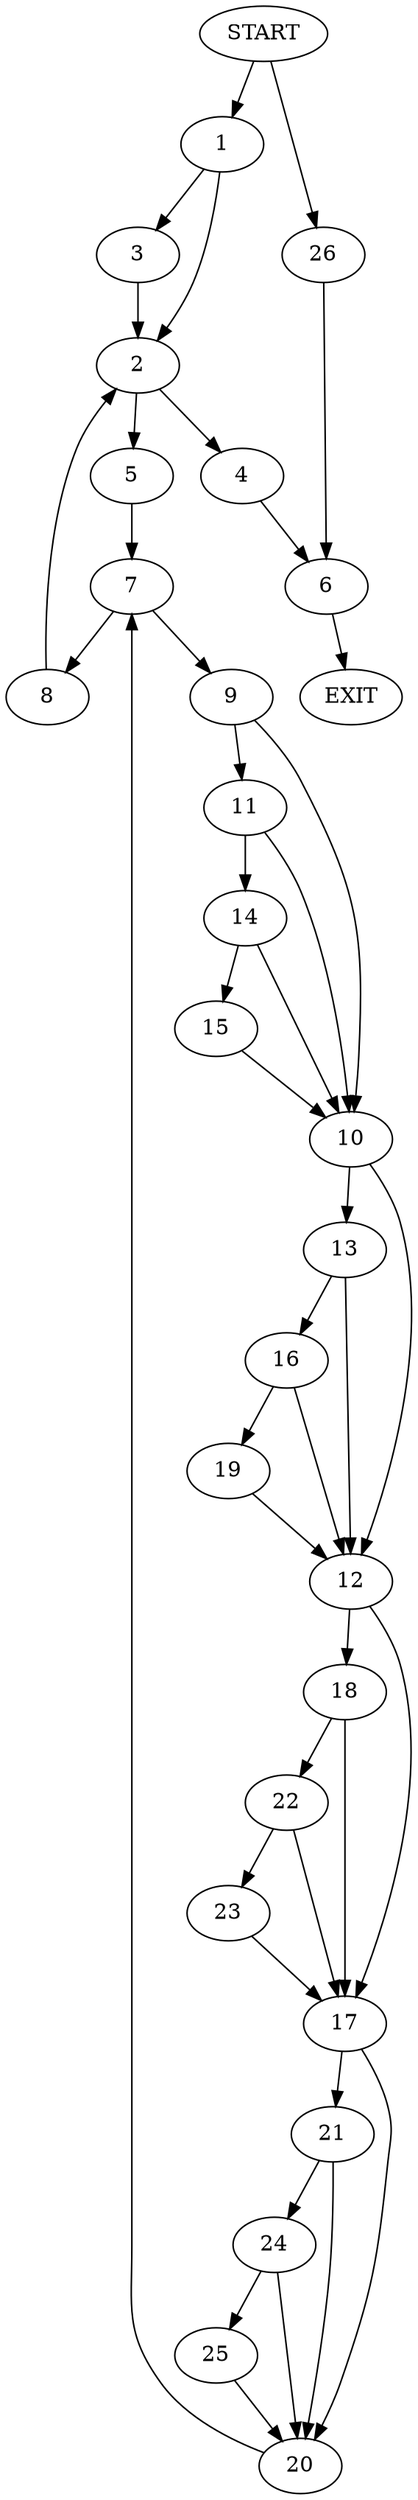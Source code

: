 digraph {
0 [label="START"]
27 [label="EXIT"]
0 -> 1
1 -> 2
1 -> 3
2 -> 4
2 -> 5
3 -> 2
4 -> 6
5 -> 7
7 -> 8
7 -> 9
8 -> 2
9 -> 10
9 -> 11
10 -> 12
10 -> 13
11 -> 10
11 -> 14
14 -> 10
14 -> 15
15 -> 10
13 -> 16
13 -> 12
12 -> 17
12 -> 18
16 -> 19
16 -> 12
19 -> 12
17 -> 20
17 -> 21
18 -> 17
18 -> 22
22 -> 23
22 -> 17
23 -> 17
21 -> 24
21 -> 20
20 -> 7
24 -> 25
24 -> 20
25 -> 20
6 -> 27
0 -> 26
26 -> 6
}
